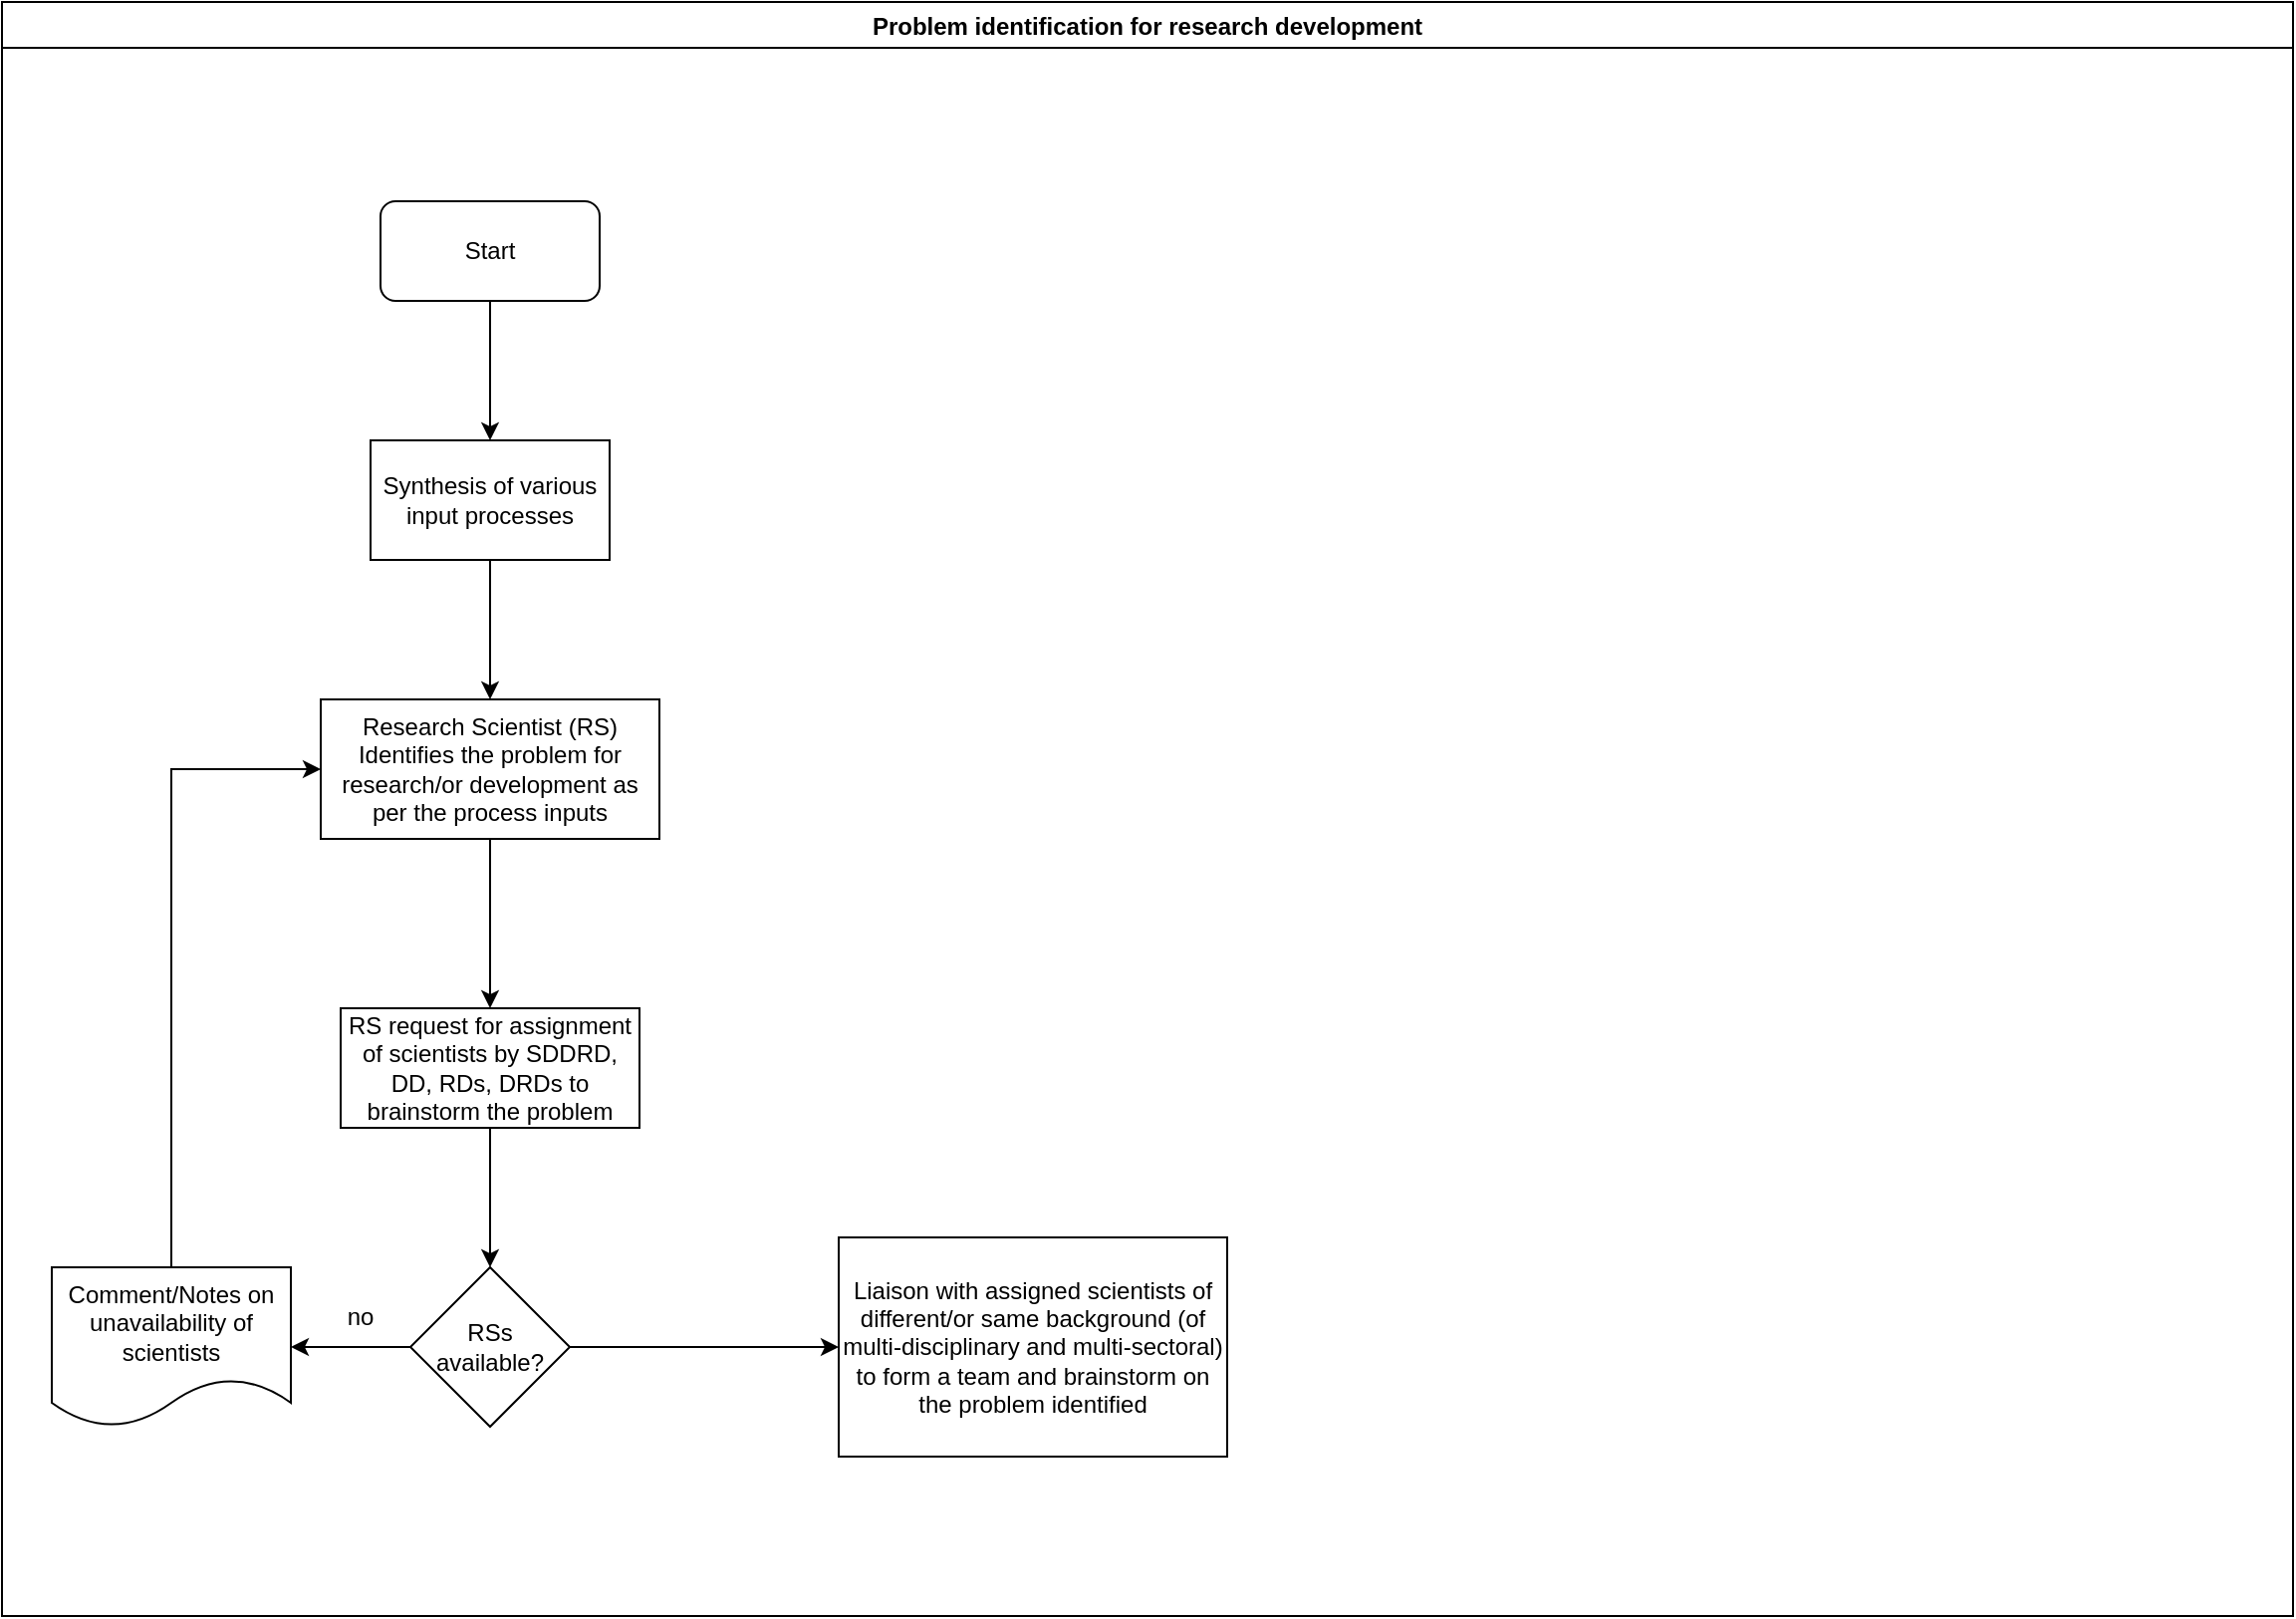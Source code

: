 <mxfile version="14.2.7" type="github">
  <diagram id="tZU8RH54jPB0YR1qd6gx" name="Page-1">
    <mxGraphModel dx="1038" dy="547" grid="1" gridSize="10" guides="1" tooltips="1" connect="1" arrows="1" fold="1" page="1" pageScale="1" pageWidth="1169" pageHeight="827" math="0" shadow="0">
      <root>
        <mxCell id="0" />
        <mxCell id="1" parent="0" />
        <mxCell id="y9bxsy1iOUCk4nZmsPaL-3" value="Problem identification for research development" style="swimlane;" vertex="1" parent="1">
          <mxGeometry x="10" y="10" width="1150" height="810" as="geometry" />
        </mxCell>
        <mxCell id="y9bxsy1iOUCk4nZmsPaL-4" value="Start" style="rounded=1;whiteSpace=wrap;html=1;" vertex="1" parent="y9bxsy1iOUCk4nZmsPaL-3">
          <mxGeometry x="190" y="100" width="110" height="50" as="geometry" />
        </mxCell>
        <mxCell id="y9bxsy1iOUCk4nZmsPaL-7" value="Synthesis of various input processes" style="rounded=0;whiteSpace=wrap;html=1;" vertex="1" parent="y9bxsy1iOUCk4nZmsPaL-3">
          <mxGeometry x="185" y="220" width="120" height="60" as="geometry" />
        </mxCell>
        <mxCell id="y9bxsy1iOUCk4nZmsPaL-6" value="" style="edgeStyle=orthogonalEdgeStyle;rounded=0;orthogonalLoop=1;jettySize=auto;html=1;entryX=0.5;entryY=0;entryDx=0;entryDy=0;" edge="1" parent="y9bxsy1iOUCk4nZmsPaL-3" source="y9bxsy1iOUCk4nZmsPaL-4" target="y9bxsy1iOUCk4nZmsPaL-7">
          <mxGeometry relative="1" as="geometry">
            <mxPoint x="245" y="215" as="targetPoint" />
          </mxGeometry>
        </mxCell>
        <mxCell id="y9bxsy1iOUCk4nZmsPaL-18" value="no" style="text;html=1;strokeColor=none;fillColor=none;align=center;verticalAlign=middle;whiteSpace=wrap;rounded=0;" vertex="1" parent="y9bxsy1iOUCk4nZmsPaL-3">
          <mxGeometry x="160" y="650" width="40" height="20" as="geometry" />
        </mxCell>
        <mxCell id="y9bxsy1iOUCk4nZmsPaL-19" value="Liaison with assigned scientists of different/or same background (of multi-disciplinary and multi-sectoral) to form a team and brainstorm on the problem identified" style="whiteSpace=wrap;html=1;rounded=0;" vertex="1" parent="y9bxsy1iOUCk4nZmsPaL-3">
          <mxGeometry x="420" y="620" width="195" height="110" as="geometry" />
        </mxCell>
        <mxCell id="y9bxsy1iOUCk4nZmsPaL-11" value="" style="edgeStyle=orthogonalEdgeStyle;rounded=0;orthogonalLoop=1;jettySize=auto;html=1;" edge="1" parent="1" source="y9bxsy1iOUCk4nZmsPaL-8" target="y9bxsy1iOUCk4nZmsPaL-10">
          <mxGeometry relative="1" as="geometry" />
        </mxCell>
        <mxCell id="y9bxsy1iOUCk4nZmsPaL-8" value="Research Scientist (RS) Identifies the problem for research/or development as per the process inputs" style="whiteSpace=wrap;html=1;rounded=0;" vertex="1" parent="1">
          <mxGeometry x="170" y="360" width="170" height="70" as="geometry" />
        </mxCell>
        <mxCell id="y9bxsy1iOUCk4nZmsPaL-9" value="" style="edgeStyle=orthogonalEdgeStyle;rounded=0;orthogonalLoop=1;jettySize=auto;html=1;" edge="1" parent="1" source="y9bxsy1iOUCk4nZmsPaL-7" target="y9bxsy1iOUCk4nZmsPaL-8">
          <mxGeometry relative="1" as="geometry" />
        </mxCell>
        <mxCell id="y9bxsy1iOUCk4nZmsPaL-13" value="" style="edgeStyle=orthogonalEdgeStyle;rounded=0;orthogonalLoop=1;jettySize=auto;html=1;" edge="1" parent="1" source="y9bxsy1iOUCk4nZmsPaL-10" target="y9bxsy1iOUCk4nZmsPaL-12">
          <mxGeometry relative="1" as="geometry" />
        </mxCell>
        <mxCell id="y9bxsy1iOUCk4nZmsPaL-10" value="RS request for assignment of scientists by SDDRD, DD, RDs, DRDs to brainstorm the problem" style="whiteSpace=wrap;html=1;rounded=0;" vertex="1" parent="1">
          <mxGeometry x="180" y="515" width="150" height="60" as="geometry" />
        </mxCell>
        <mxCell id="y9bxsy1iOUCk4nZmsPaL-15" value="" style="edgeStyle=orthogonalEdgeStyle;rounded=0;orthogonalLoop=1;jettySize=auto;html=1;" edge="1" parent="1" source="y9bxsy1iOUCk4nZmsPaL-12" target="y9bxsy1iOUCk4nZmsPaL-14">
          <mxGeometry relative="1" as="geometry" />
        </mxCell>
        <mxCell id="y9bxsy1iOUCk4nZmsPaL-20" value="" style="edgeStyle=orthogonalEdgeStyle;rounded=0;orthogonalLoop=1;jettySize=auto;html=1;" edge="1" parent="1" source="y9bxsy1iOUCk4nZmsPaL-12" target="y9bxsy1iOUCk4nZmsPaL-19">
          <mxGeometry relative="1" as="geometry" />
        </mxCell>
        <mxCell id="y9bxsy1iOUCk4nZmsPaL-12" value="&lt;div&gt;RSs &lt;br&gt;&lt;/div&gt;&lt;div&gt;available?&lt;/div&gt;" style="rhombus;whiteSpace=wrap;html=1;rounded=0;" vertex="1" parent="1">
          <mxGeometry x="215" y="645" width="80" height="80" as="geometry" />
        </mxCell>
        <mxCell id="y9bxsy1iOUCk4nZmsPaL-17" value="" style="edgeStyle=orthogonalEdgeStyle;rounded=0;orthogonalLoop=1;jettySize=auto;html=1;entryX=0;entryY=0.5;entryDx=0;entryDy=0;exitX=0.5;exitY=0;exitDx=0;exitDy=0;" edge="1" parent="1" source="y9bxsy1iOUCk4nZmsPaL-14" target="y9bxsy1iOUCk4nZmsPaL-8">
          <mxGeometry relative="1" as="geometry">
            <mxPoint x="90" y="540" as="targetPoint" />
            <Array as="points">
              <mxPoint x="95" y="395" />
            </Array>
          </mxGeometry>
        </mxCell>
        <mxCell id="y9bxsy1iOUCk4nZmsPaL-14" value="Comment/Notes on unavailability of scientists" style="shape=document;whiteSpace=wrap;html=1;boundedLbl=1;rounded=0;" vertex="1" parent="1">
          <mxGeometry x="35" y="645" width="120" height="80" as="geometry" />
        </mxCell>
      </root>
    </mxGraphModel>
  </diagram>
</mxfile>
